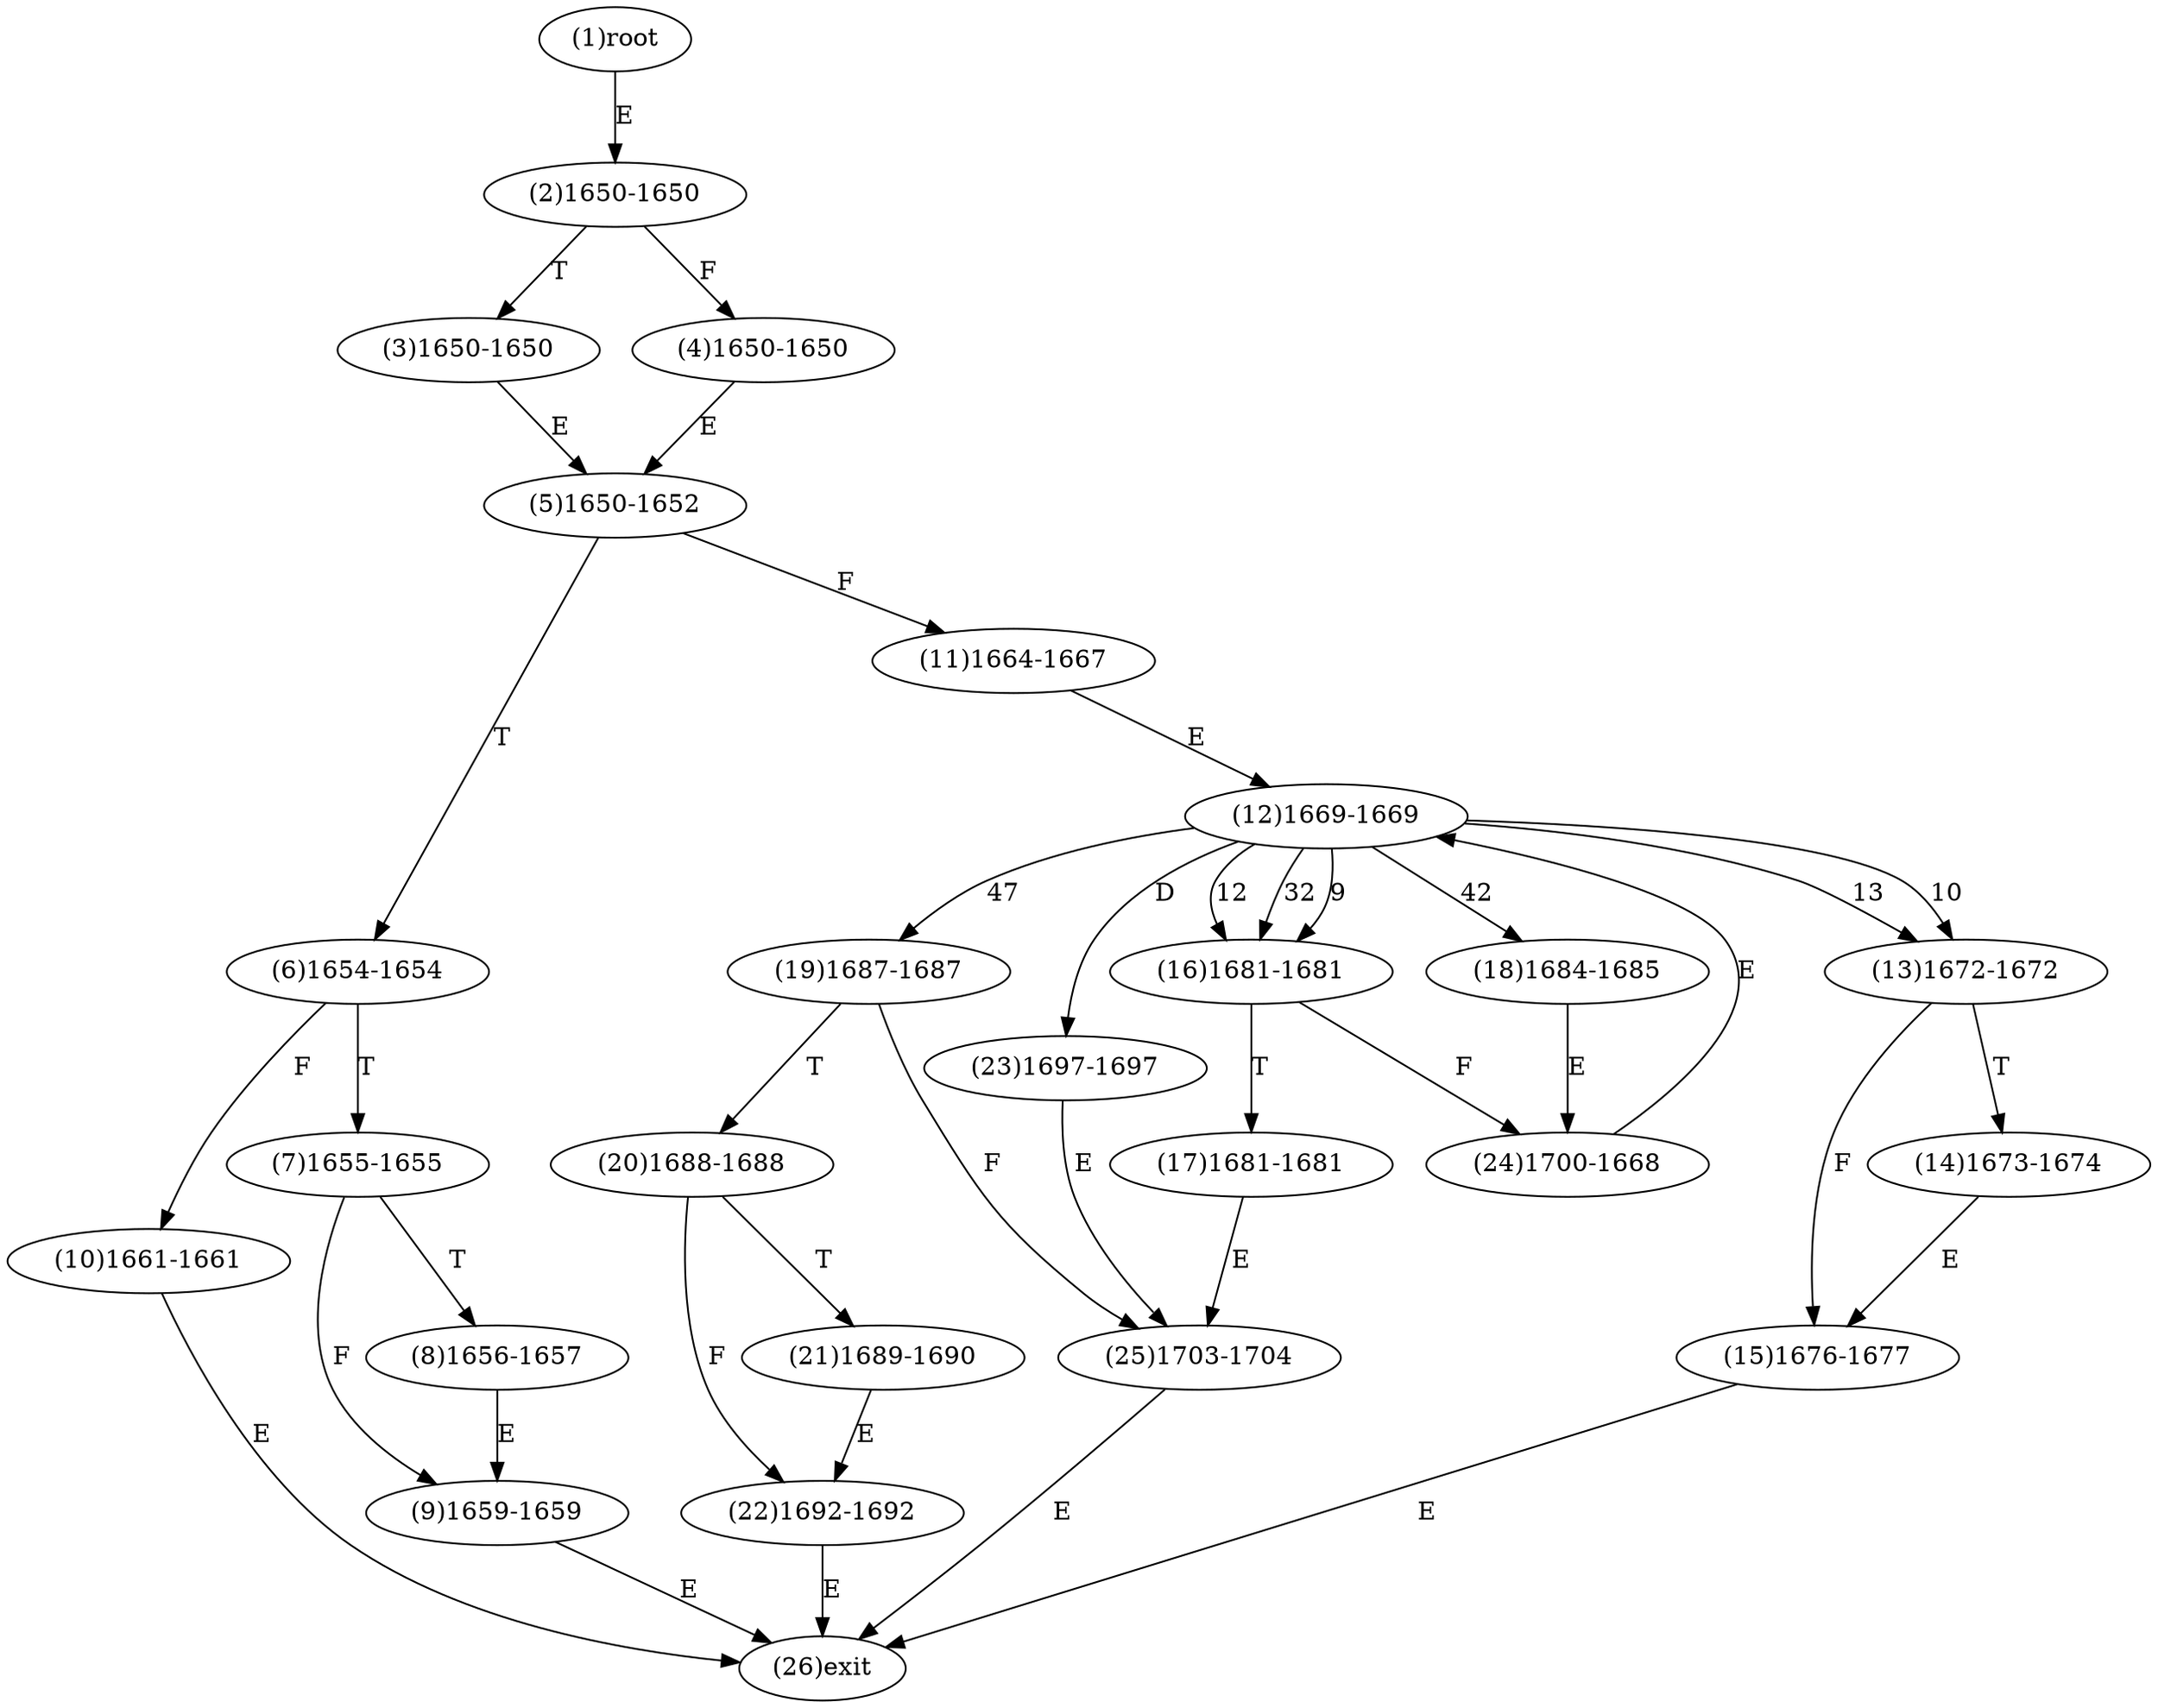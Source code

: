 digraph "" { 
1[ label="(1)root"];
2[ label="(2)1650-1650"];
3[ label="(3)1650-1650"];
4[ label="(4)1650-1650"];
5[ label="(5)1650-1652"];
6[ label="(6)1654-1654"];
7[ label="(7)1655-1655"];
8[ label="(8)1656-1657"];
9[ label="(9)1659-1659"];
10[ label="(10)1661-1661"];
11[ label="(11)1664-1667"];
12[ label="(12)1669-1669"];
13[ label="(13)1672-1672"];
14[ label="(14)1673-1674"];
15[ label="(15)1676-1677"];
17[ label="(17)1681-1681"];
16[ label="(16)1681-1681"];
19[ label="(19)1687-1687"];
18[ label="(18)1684-1685"];
21[ label="(21)1689-1690"];
20[ label="(20)1688-1688"];
23[ label="(23)1697-1697"];
22[ label="(22)1692-1692"];
25[ label="(25)1703-1704"];
24[ label="(24)1700-1668"];
26[ label="(26)exit"];
1->2[ label="E"];
2->4[ label="F"];
2->3[ label="T"];
3->5[ label="E"];
4->5[ label="E"];
5->11[ label="F"];
5->6[ label="T"];
6->10[ label="F"];
6->7[ label="T"];
7->9[ label="F"];
7->8[ label="T"];
8->9[ label="E"];
9->26[ label="E"];
10->26[ label="E"];
11->12[ label="E"];
12->16[ label="9"];
12->13[ label="10"];
12->16[ label="12"];
12->13[ label="13"];
12->16[ label="32"];
12->18[ label="42"];
12->19[ label="47"];
12->23[ label="D"];
13->15[ label="F"];
13->14[ label="T"];
14->15[ label="E"];
15->26[ label="E"];
16->24[ label="F"];
16->17[ label="T"];
17->25[ label="E"];
18->24[ label="E"];
19->25[ label="F"];
19->20[ label="T"];
20->22[ label="F"];
20->21[ label="T"];
21->22[ label="E"];
22->26[ label="E"];
23->25[ label="E"];
24->12[ label="E"];
25->26[ label="E"];
}